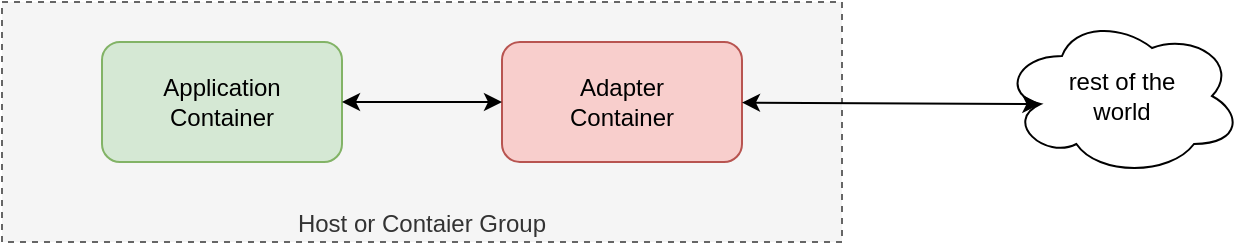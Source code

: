 <mxfile version="13.7.3" type="device"><diagram id="xExou2Qof0DDnWN7iRZf" name="Pagina-1"><mxGraphModel dx="1102" dy="851" grid="1" gridSize="10" guides="1" tooltips="1" connect="1" arrows="1" fold="1" page="1" pageScale="1" pageWidth="827" pageHeight="1169" math="0" shadow="0"><root><mxCell id="0"/><mxCell id="1" parent="0"/><mxCell id="0OGLCGp9v0zLVXmdjQwk-6" value="Host or Contaier Group" style="rounded=0;whiteSpace=wrap;html=1;verticalAlign=bottom;fillColor=#f5f5f5;strokeColor=#666666;fontColor=#333333;sketch=0;shadow=0;glass=0;dashed=1;" parent="1" vertex="1"><mxGeometry x="170" y="170" width="420" height="120" as="geometry"/></mxCell><mxCell id="0OGLCGp9v0zLVXmdjQwk-2" value="Application&lt;br&gt;Container" style="rounded=1;whiteSpace=wrap;html=1;fillColor=#d5e8d4;strokeColor=#82b366;sketch=0;shadow=0;" parent="1" vertex="1"><mxGeometry x="220" y="190" width="120" height="60" as="geometry"/></mxCell><mxCell id="0OGLCGp9v0zLVXmdjQwk-3" value="Adapter&lt;br&gt;Container" style="rounded=1;whiteSpace=wrap;html=1;fillColor=#f8cecc;strokeColor=#b85450;sketch=0;glass=0;shadow=0;" parent="1" vertex="1"><mxGeometry x="420" y="190" width="120" height="60" as="geometry"/></mxCell><mxCell id="sa5a9Tga2knh_UUXKItW-2" value="rest of the&lt;br&gt;world" style="ellipse;shape=cloud;whiteSpace=wrap;html=1;" parent="1" vertex="1"><mxGeometry x="670" y="177" width="120" height="80" as="geometry"/></mxCell><mxCell id="9pbck48TDapN-CHCU7ZS-1" value="" style="endArrow=classic;startArrow=classic;html=1;entryX=0;entryY=0.5;entryDx=0;entryDy=0;" edge="1" parent="1" source="0OGLCGp9v0zLVXmdjQwk-2" target="0OGLCGp9v0zLVXmdjQwk-3"><mxGeometry width="50" height="50" relative="1" as="geometry"><mxPoint x="280" y="410" as="sourcePoint"/><mxPoint x="330" y="360" as="targetPoint"/></mxGeometry></mxCell><mxCell id="9pbck48TDapN-CHCU7ZS-2" value="" style="endArrow=classic;startArrow=classic;html=1;entryX=0.16;entryY=0.55;entryDx=0;entryDy=0;entryPerimeter=0;" edge="1" parent="1" source="0OGLCGp9v0zLVXmdjQwk-3" target="sa5a9Tga2knh_UUXKItW-2"><mxGeometry width="50" height="50" relative="1" as="geometry"><mxPoint x="390" y="460" as="sourcePoint"/><mxPoint x="440" y="410" as="targetPoint"/></mxGeometry></mxCell></root></mxGraphModel></diagram></mxfile>